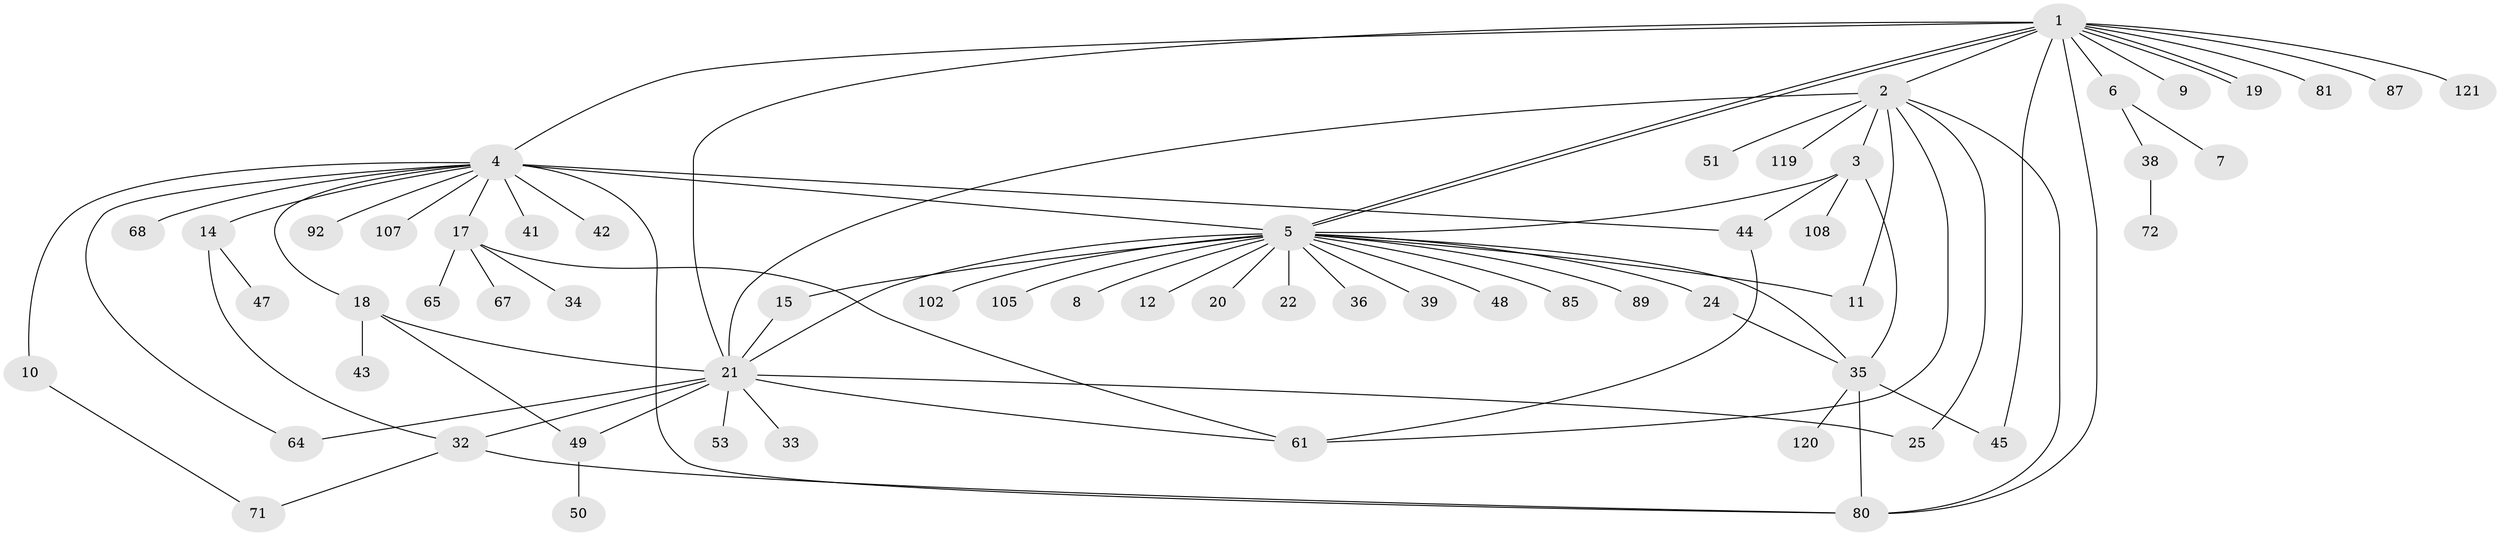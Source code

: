 // original degree distribution, {15: 0.008264462809917356, 10: 0.008264462809917356, 6: 0.04132231404958678, 16: 0.008264462809917356, 21: 0.008264462809917356, 3: 0.09917355371900827, 1: 0.4628099173553719, 2: 0.2644628099173554, 5: 0.03305785123966942, 4: 0.049586776859504134, 7: 0.01652892561983471}
// Generated by graph-tools (version 1.1) at 2025/14/03/09/25 04:14:46]
// undirected, 60 vertices, 84 edges
graph export_dot {
graph [start="1"]
  node [color=gray90,style=filled];
  1;
  2;
  3 [super="+69"];
  4;
  5 [super="+31+16+23+29+13"];
  6;
  7;
  8;
  9;
  10;
  11 [super="+94+117"];
  12;
  14 [super="+37+115"];
  15 [super="+60+82+86"];
  17 [super="+74"];
  18 [super="+75"];
  19;
  20;
  21 [super="+52+96+27+26"];
  22;
  24;
  25;
  32;
  33;
  34;
  35;
  36;
  38;
  39;
  41;
  42;
  43;
  44 [super="+95+83+93+46"];
  45;
  47;
  48 [super="+58"];
  49;
  50;
  51;
  53 [super="+56"];
  61 [super="+90"];
  64 [super="+112+70"];
  65;
  67;
  68;
  71 [super="+106+76"];
  72;
  80 [super="+101"];
  81;
  85 [super="+114"];
  87;
  89;
  92;
  102;
  105;
  107;
  108;
  119;
  120;
  121;
  1 -- 2;
  1 -- 4;
  1 -- 5 [weight=2];
  1 -- 5;
  1 -- 6;
  1 -- 9;
  1 -- 19;
  1 -- 19;
  1 -- 21;
  1 -- 45;
  1 -- 80;
  1 -- 81;
  1 -- 87;
  1 -- 121;
  2 -- 3;
  2 -- 11;
  2 -- 25;
  2 -- 51;
  2 -- 80;
  2 -- 119;
  2 -- 61;
  2 -- 21 [weight=2];
  3 -- 35;
  3 -- 108;
  3 -- 44;
  3 -- 5;
  4 -- 5 [weight=3];
  4 -- 10;
  4 -- 14;
  4 -- 17;
  4 -- 18;
  4 -- 41;
  4 -- 42;
  4 -- 44;
  4 -- 64;
  4 -- 68;
  4 -- 92;
  4 -- 107;
  4 -- 80;
  5 -- 8 [weight=2];
  5 -- 12;
  5 -- 15;
  5 -- 20;
  5 -- 22;
  5 -- 24;
  5 -- 36 [weight=2];
  5 -- 85;
  5 -- 89;
  5 -- 102;
  5 -- 105;
  5 -- 11;
  5 -- 48;
  5 -- 21 [weight=3];
  5 -- 39;
  5 -- 35;
  6 -- 7;
  6 -- 38;
  10 -- 71;
  14 -- 32;
  14 -- 47;
  15 -- 21;
  17 -- 34;
  17 -- 61;
  17 -- 65;
  17 -- 67;
  18 -- 43;
  18 -- 49;
  18 -- 21;
  21 -- 32;
  21 -- 33;
  21 -- 64;
  21 -- 49;
  21 -- 53;
  21 -- 25;
  21 -- 61;
  24 -- 35;
  32 -- 80;
  32 -- 71;
  35 -- 45;
  35 -- 120;
  35 -- 80;
  38 -- 72;
  44 -- 61;
  49 -- 50;
}
